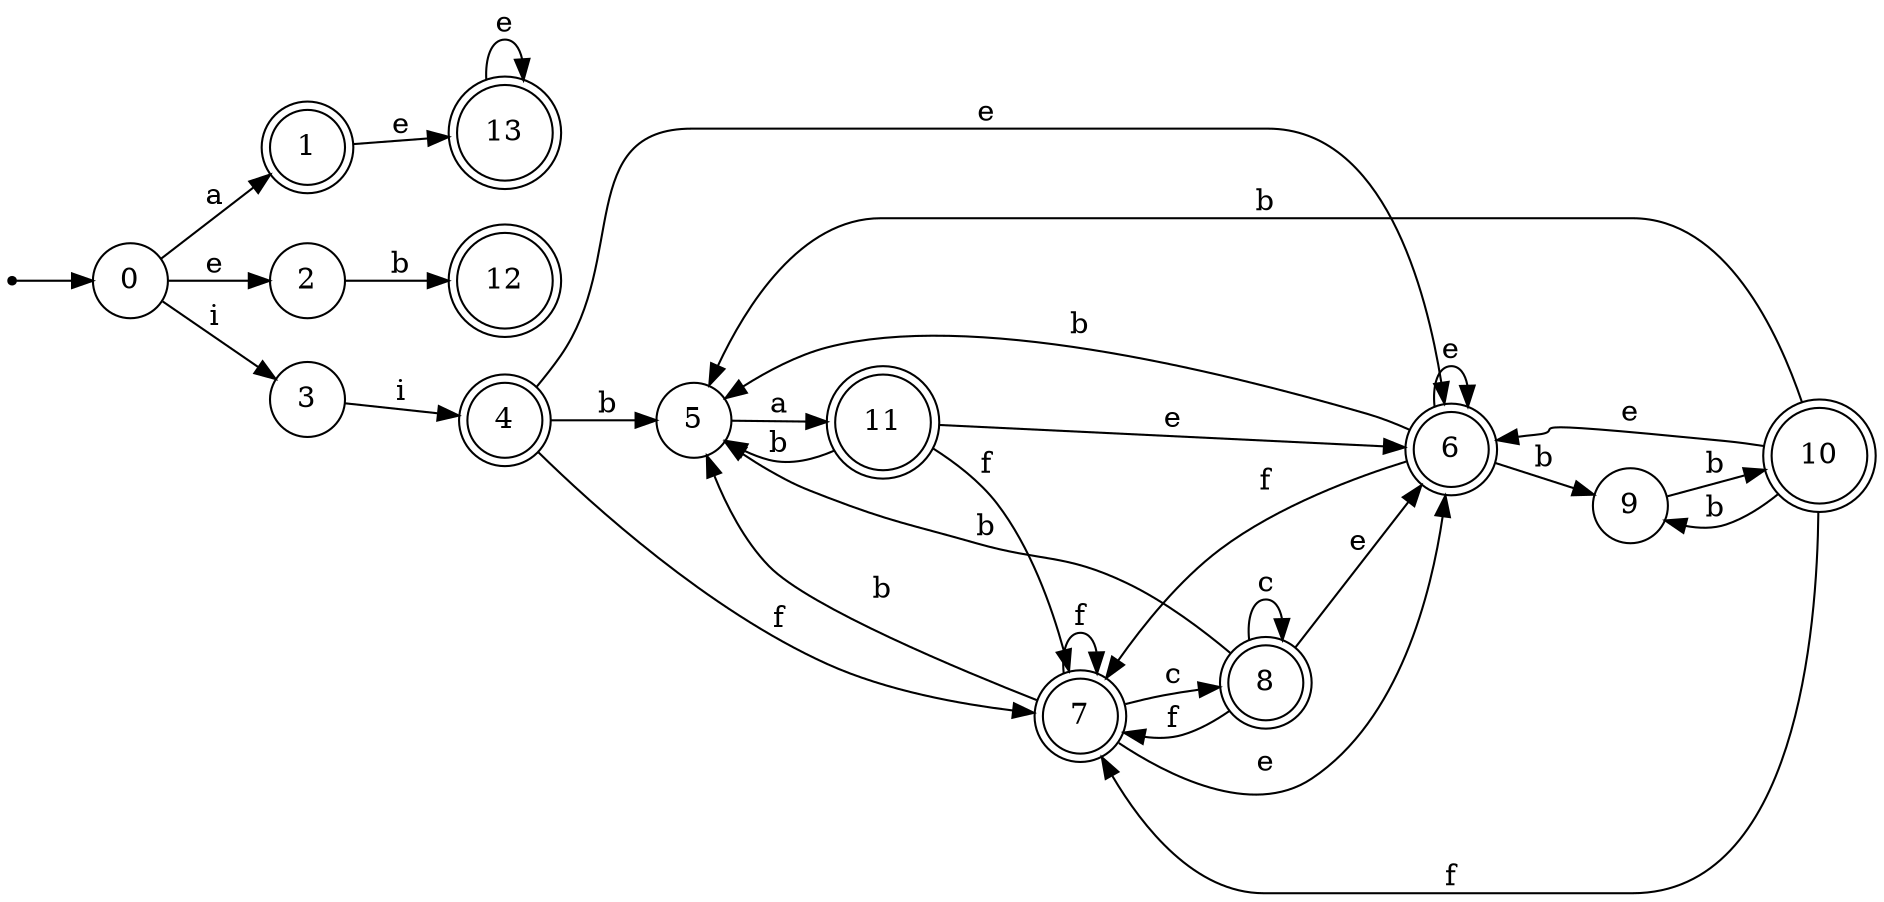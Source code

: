 digraph finite_state_machine {
rankdir=LR;
size="20,20";
node [shape = point]; "dummy0"
node [shape = circle]; "0";
"dummy0" -> "0";
node [shape = doublecircle]; "1";node [shape = circle]; "2";
node [shape = circle]; "3";
node [shape = doublecircle]; "4";node [shape = circle]; "5";
node [shape = doublecircle]; "6";node [shape = doublecircle]; "7";node [shape = doublecircle]; "8";node [shape = circle]; "9";
node [shape = doublecircle]; "10";node [shape = doublecircle]; "11";node [shape = doublecircle]; "12";node [shape = doublecircle]; "13";"0" -> "1" [label = "a"];
 "0" -> "2" [label = "e"];
 "0" -> "3" [label = "i"];
 "3" -> "4" [label = "i"];
 "4" -> "5" [label = "b"];
 "4" -> "6" [label = "e"];
 "4" -> "7" [label = "f"];
 "7" -> "7" [label = "f"];
 "7" -> "8" [label = "c"];
 "7" -> "5" [label = "b"];
 "7" -> "6" [label = "e"];
 "8" -> "8" [label = "c"];
 "8" -> "7" [label = "f"];
 "8" -> "5" [label = "b"];
 "8" -> "6" [label = "e"];
 "6" -> "6" [label = "e"];
 "6" -> "9" [label = "b"];
 "6" -> "5" [label = "b"];
 "6" -> "7" [label = "f"];
 "9" -> "10" [label = "b"];
 "10" -> "9" [label = "b"];
 "10" -> "5" [label = "b"];
 "10" -> "6" [label = "e"];
 "10" -> "7" [label = "f"];
 "5" -> "11" [label = "a"];
 "11" -> "5" [label = "b"];
 "11" -> "6" [label = "e"];
 "11" -> "7" [label = "f"];
 "2" -> "12" [label = "b"];
 "1" -> "13" [label = "e"];
 "13" -> "13" [label = "e"];
 }
